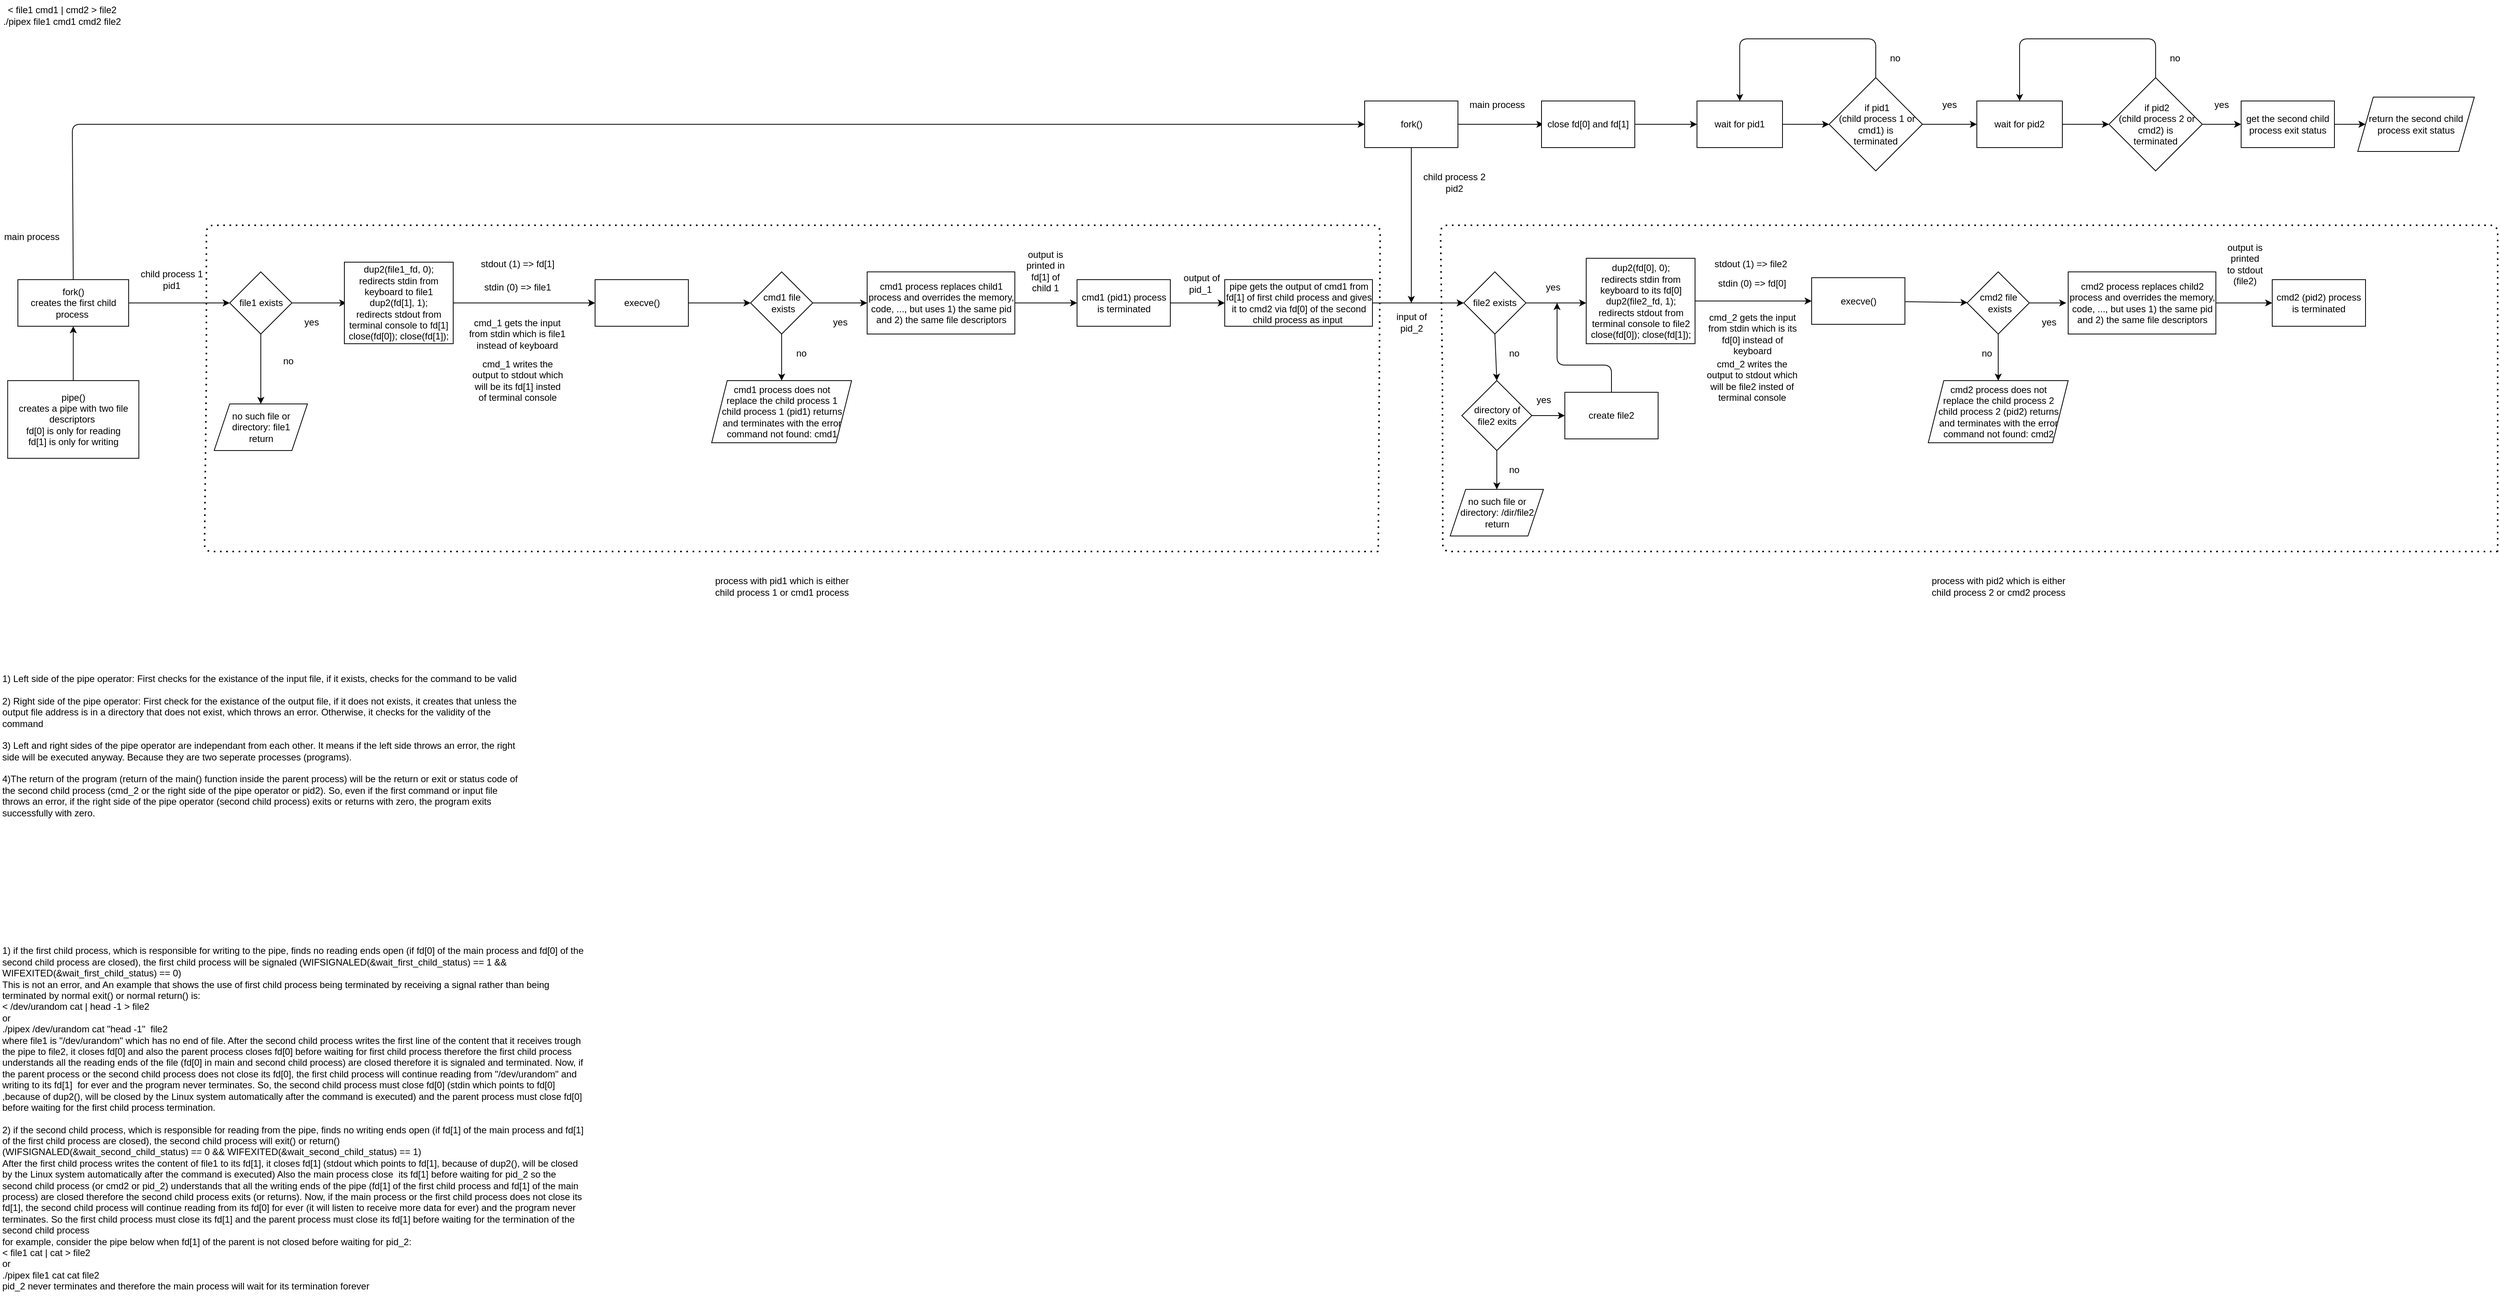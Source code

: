 <mxfile>
    <diagram id="mz87h6Vfa0xbrWu9mmHC" name="Page-1">
        <mxGraphModel dx="2115" dy="743" grid="1" gridSize="10" guides="1" tooltips="1" connect="1" arrows="1" fold="1" page="1" pageScale="1" pageWidth="3300" pageHeight="4681" math="0" shadow="0">
            <root>
                <mxCell id="0"/>
                <mxCell id="1" parent="0"/>
                <mxCell id="2" value="&amp;lt; file1 cmd1 | cmd2 &amp;gt; file2&lt;br&gt;./pipex file1 cmd1 cmd2 file2" style="text;html=1;strokeColor=none;fillColor=none;align=center;verticalAlign=middle;whiteSpace=wrap;rounded=0;" parent="1" vertex="1">
                    <mxGeometry x="77.5" y="70" width="157.5" height="40" as="geometry"/>
                </mxCell>
                <mxCell id="4" style="edgeStyle=none;html=1;entryX=0.5;entryY=0;entryDx=0;entryDy=0;" parent="1" source="3" target="5" edge="1">
                    <mxGeometry relative="1" as="geometry">
                        <mxPoint x="672.5" y="540" as="targetPoint"/>
                    </mxGeometry>
                </mxCell>
                <mxCell id="6" style="edgeStyle=none;html=1;entryX=0;entryY=0.5;entryDx=0;entryDy=0;" parent="1" target="120" edge="1">
                    <mxGeometry relative="1" as="geometry">
                        <mxPoint x="782.5" y="460" as="targetPoint"/>
                        <mxPoint x="652.5" y="460" as="sourcePoint"/>
                    </mxGeometry>
                </mxCell>
                <mxCell id="126" style="edgeStyle=none;html=1;" parent="1" source="3" edge="1">
                    <mxGeometry relative="1" as="geometry">
                        <mxPoint x="522.5" y="460" as="targetPoint"/>
                    </mxGeometry>
                </mxCell>
                <mxCell id="3" value="file1 exists" style="rhombus;whiteSpace=wrap;html=1;" parent="1" vertex="1">
                    <mxGeometry x="372.5" y="420" width="80" height="80" as="geometry"/>
                </mxCell>
                <mxCell id="5" value="no such file or directory: file1&lt;br&gt;return" style="shape=parallelogram;perimeter=parallelogramPerimeter;whiteSpace=wrap;html=1;fixedSize=1;" parent="1" vertex="1">
                    <mxGeometry x="352.5" y="590" width="120" height="60" as="geometry"/>
                </mxCell>
                <mxCell id="7" value="cmd_1 gets the input from stdin which is file1 instead of keyboard" style="text;html=1;strokeColor=none;fillColor=none;align=center;verticalAlign=middle;whiteSpace=wrap;rounded=0;" parent="1" vertex="1">
                    <mxGeometry x="676.25" y="470" width="132.5" height="60" as="geometry"/>
                </mxCell>
                <mxCell id="12" style="edgeStyle=none;html=1;entryX=0;entryY=0.5;entryDx=0;entryDy=0;exitX=1;exitY=0.5;exitDx=0;exitDy=0;" parent="1" source="73" target="56" edge="1">
                    <mxGeometry relative="1" as="geometry">
                        <mxPoint x="1472.5" y="460" as="targetPoint"/>
                        <mxPoint x="1392.5" y="460" as="sourcePoint"/>
                    </mxGeometry>
                </mxCell>
                <mxCell id="11" value="cmd1 process does not &lt;br&gt;replace the child process 1&lt;br&gt;child process 1 (pid1) returns and&amp;nbsp;terminates with the error&lt;br&gt;command not found: cmd1" style="shape=parallelogram;perimeter=parallelogramPerimeter;whiteSpace=wrap;html=1;fixedSize=1;" parent="1" vertex="1">
                    <mxGeometry x="992.5" y="560" width="180" height="80" as="geometry"/>
                </mxCell>
                <mxCell id="13" value="output is printed in fd[1] of child 1" style="text;html=1;strokeColor=none;fillColor=none;align=center;verticalAlign=middle;whiteSpace=wrap;rounded=0;" parent="1" vertex="1">
                    <mxGeometry x="1392.5" y="387.5" width="57.5" height="62.5" as="geometry"/>
                </mxCell>
                <mxCell id="17" value="no" style="text;html=1;strokeColor=none;fillColor=none;align=center;verticalAlign=middle;whiteSpace=wrap;rounded=0;" parent="1" vertex="1">
                    <mxGeometry x="432.5" y="520" width="30" height="30" as="geometry"/>
                </mxCell>
                <mxCell id="20" value="yes" style="text;html=1;strokeColor=none;fillColor=none;align=center;verticalAlign=middle;whiteSpace=wrap;rounded=0;" parent="1" vertex="1">
                    <mxGeometry x="462.5" y="470" width="30" height="30" as="geometry"/>
                </mxCell>
                <mxCell id="26" style="edgeStyle=none;html=1;entryX=0;entryY=0.5;entryDx=0;entryDy=0;" parent="1" target="163" edge="1">
                    <mxGeometry relative="1" as="geometry">
                        <mxPoint x="1950" y="460" as="targetPoint"/>
                        <mxPoint x="1842.5" y="460" as="sourcePoint"/>
                    </mxGeometry>
                </mxCell>
                <mxCell id="24" value="pipe gets the output of cmd1 from fd[1] of first child process and gives it to cmd2 via fd[0] of the second child process as input&amp;nbsp;" style="rounded=0;whiteSpace=wrap;html=1;" parent="1" vertex="1">
                    <mxGeometry x="1652.5" y="430" width="190" height="60" as="geometry"/>
                </mxCell>
                <mxCell id="27" value="input of pid_2" style="text;html=1;strokeColor=none;fillColor=none;align=center;verticalAlign=middle;whiteSpace=wrap;rounded=0;" parent="1" vertex="1">
                    <mxGeometry x="1862.5" y="470" width="60" height="30" as="geometry"/>
                </mxCell>
                <mxCell id="29" value="dup2(file1_fd, 0);&lt;br&gt;redirects stdin from keyboard to file1&lt;br&gt;dup2(fd[1], 1);&lt;br&gt;redirects stdout from terminal console to fd[1]&lt;br&gt;close(fd[0]); close(fd[1]);" style="rounded=0;whiteSpace=wrap;html=1;" parent="1" vertex="1">
                    <mxGeometry x="520" y="407.5" width="140" height="105" as="geometry"/>
                </mxCell>
                <mxCell id="32" value="stdin (0) =&amp;gt; file1" style="text;html=1;strokeColor=none;fillColor=none;align=center;verticalAlign=middle;whiteSpace=wrap;rounded=0;" parent="1" vertex="1">
                    <mxGeometry x="692.5" y="430" width="100" height="20" as="geometry"/>
                </mxCell>
                <mxCell id="42" style="edgeStyle=none;html=1;exitX=0.5;exitY=0;exitDx=0;exitDy=0;entryX=0;entryY=0.5;entryDx=0;entryDy=0;" parent="1" source="41" target="48" edge="1">
                    <mxGeometry relative="1" as="geometry">
                        <mxPoint x="1552.5" y="320" as="targetPoint"/>
                        <Array as="points">
                            <mxPoint x="170" y="230"/>
                        </Array>
                    </mxGeometry>
                </mxCell>
                <mxCell id="46" style="edgeStyle=none;html=1;" parent="1" source="41" edge="1">
                    <mxGeometry relative="1" as="geometry">
                        <mxPoint x="372.5" y="460" as="targetPoint"/>
                    </mxGeometry>
                </mxCell>
                <mxCell id="41" value="fork()&lt;br&gt;creates the first child process&amp;nbsp;" style="rounded=0;whiteSpace=wrap;html=1;" parent="1" vertex="1">
                    <mxGeometry x="100" y="430" width="142.5" height="60" as="geometry"/>
                </mxCell>
                <mxCell id="43" value="main process" style="text;html=1;strokeColor=none;fillColor=none;align=center;verticalAlign=middle;whiteSpace=wrap;rounded=0;" parent="1" vertex="1">
                    <mxGeometry x="77.5" y="360" width="80" height="30" as="geometry"/>
                </mxCell>
                <mxCell id="47" value="child process 1&lt;br&gt;pid1" style="text;html=1;strokeColor=none;fillColor=none;align=center;verticalAlign=middle;whiteSpace=wrap;rounded=0;" parent="1" vertex="1">
                    <mxGeometry x="252.5" y="410" width="90" height="40" as="geometry"/>
                </mxCell>
                <mxCell id="52" style="edgeStyle=none;html=1;" parent="1" source="48" edge="1">
                    <mxGeometry relative="1" as="geometry">
                        <mxPoint x="2062.5" y="230" as="targetPoint"/>
                    </mxGeometry>
                </mxCell>
                <mxCell id="53" style="edgeStyle=none;html=1;exitX=0.5;exitY=1;exitDx=0;exitDy=0;" parent="1" source="48" edge="1">
                    <mxGeometry relative="1" as="geometry">
                        <mxPoint x="1892.5" y="460" as="targetPoint"/>
                    </mxGeometry>
                </mxCell>
                <mxCell id="48" value="fork()" style="rounded=0;whiteSpace=wrap;html=1;" parent="1" vertex="1">
                    <mxGeometry x="1832.5" y="200" width="120" height="60" as="geometry"/>
                </mxCell>
                <mxCell id="50" value="child process 2&lt;br&gt;pid2" style="text;html=1;strokeColor=none;fillColor=none;align=center;verticalAlign=middle;whiteSpace=wrap;rounded=0;" parent="1" vertex="1">
                    <mxGeometry x="1902.5" y="290" width="90" height="30" as="geometry"/>
                </mxCell>
                <mxCell id="51" value="main process" style="text;html=1;strokeColor=none;fillColor=none;align=center;verticalAlign=middle;whiteSpace=wrap;rounded=0;" parent="1" vertex="1">
                    <mxGeometry x="1962.5" y="190" width="80" height="30" as="geometry"/>
                </mxCell>
                <mxCell id="55" style="edgeStyle=none;html=1;entryX=0;entryY=0.5;entryDx=0;entryDy=0;" parent="1" target="66" edge="1">
                    <mxGeometry relative="1" as="geometry">
                        <mxPoint x="902.5" y="460" as="sourcePoint"/>
                        <mxPoint x="972.5" y="460" as="targetPoint"/>
                    </mxGeometry>
                </mxCell>
                <mxCell id="57" style="edgeStyle=none;html=1;" parent="1" source="56" edge="1">
                    <mxGeometry relative="1" as="geometry">
                        <mxPoint x="1652.5" y="460" as="targetPoint"/>
                    </mxGeometry>
                </mxCell>
                <mxCell id="56" value="cmd1 (pid1) process is terminated" style="rounded=0;whiteSpace=wrap;html=1;" parent="1" vertex="1">
                    <mxGeometry x="1462.5" y="430" width="120" height="60" as="geometry"/>
                </mxCell>
                <mxCell id="58" value="output of pid_1&amp;nbsp;" style="text;html=1;strokeColor=none;fillColor=none;align=center;verticalAlign=middle;whiteSpace=wrap;rounded=0;" parent="1" vertex="1">
                    <mxGeometry x="1592.5" y="420" width="60" height="30" as="geometry"/>
                </mxCell>
                <mxCell id="67" style="edgeStyle=none;html=1;" parent="1" source="66" edge="1">
                    <mxGeometry relative="1" as="geometry">
                        <mxPoint x="1082.5" y="560" as="targetPoint"/>
                    </mxGeometry>
                </mxCell>
                <mxCell id="69" style="edgeStyle=none;html=1;" parent="1" source="66" edge="1">
                    <mxGeometry relative="1" as="geometry">
                        <mxPoint x="1192.5" y="460" as="targetPoint"/>
                    </mxGeometry>
                </mxCell>
                <mxCell id="66" value="cmd1 file&lt;br&gt;&amp;nbsp;exists" style="rhombus;whiteSpace=wrap;html=1;" parent="1" vertex="1">
                    <mxGeometry x="1042.5" y="420" width="80" height="80" as="geometry"/>
                </mxCell>
                <mxCell id="68" value="no" style="text;html=1;strokeColor=none;fillColor=none;align=center;verticalAlign=middle;whiteSpace=wrap;rounded=0;" parent="1" vertex="1">
                    <mxGeometry x="1092.5" y="510" width="30" height="30" as="geometry"/>
                </mxCell>
                <mxCell id="70" value="yes" style="text;html=1;strokeColor=none;fillColor=none;align=center;verticalAlign=middle;whiteSpace=wrap;rounded=0;" parent="1" vertex="1">
                    <mxGeometry x="1142.5" y="470" width="30" height="30" as="geometry"/>
                </mxCell>
                <mxCell id="73" value="cmd1 process replaces child1 process and overrides the memory, code, ..., but uses 1) the same pid and 2) the same file descriptors" style="rounded=0;whiteSpace=wrap;html=1;" parent="1" vertex="1">
                    <mxGeometry x="1192.5" y="420" width="190" height="80" as="geometry"/>
                </mxCell>
                <mxCell id="104" style="edgeStyle=none;html=1;" parent="1" source="103" edge="1">
                    <mxGeometry relative="1" as="geometry">
                        <mxPoint x="2430" y="230" as="targetPoint"/>
                    </mxGeometry>
                </mxCell>
                <mxCell id="103" value="wait for pid1" style="rounded=0;whiteSpace=wrap;html=1;" parent="1" vertex="1">
                    <mxGeometry x="2260" y="200" width="110" height="60" as="geometry"/>
                </mxCell>
                <mxCell id="106" style="edgeStyle=none;html=1;exitX=0.5;exitY=0;exitDx=0;exitDy=0;entryX=0.5;entryY=0;entryDx=0;entryDy=0;" parent="1" source="105" target="103" edge="1">
                    <mxGeometry relative="1" as="geometry">
                        <mxPoint x="2320" y="120" as="targetPoint"/>
                        <Array as="points">
                            <mxPoint x="2490" y="120"/>
                            <mxPoint x="2315" y="120"/>
                        </Array>
                    </mxGeometry>
                </mxCell>
                <mxCell id="108" style="edgeStyle=none;html=1;" parent="1" source="105" edge="1">
                    <mxGeometry relative="1" as="geometry">
                        <mxPoint x="2620" y="230" as="targetPoint"/>
                    </mxGeometry>
                </mxCell>
                <mxCell id="105" value="&amp;nbsp;if pid1&lt;br&gt;&amp;nbsp;(child process 1 or cmd1) is &lt;br&gt;terminated" style="rhombus;whiteSpace=wrap;html=1;" parent="1" vertex="1">
                    <mxGeometry x="2430" y="170" width="120" height="120" as="geometry"/>
                </mxCell>
                <mxCell id="107" value="no" style="text;html=1;strokeColor=none;fillColor=none;align=center;verticalAlign=middle;whiteSpace=wrap;rounded=0;" parent="1" vertex="1">
                    <mxGeometry x="2500" y="130" width="30" height="30" as="geometry"/>
                </mxCell>
                <mxCell id="109" value="yes" style="text;html=1;strokeColor=none;fillColor=none;align=center;verticalAlign=middle;whiteSpace=wrap;rounded=0;" parent="1" vertex="1">
                    <mxGeometry x="2570" y="190" width="30" height="30" as="geometry"/>
                </mxCell>
                <mxCell id="112" style="edgeStyle=none;html=1;" parent="1" source="110" edge="1">
                    <mxGeometry relative="1" as="geometry">
                        <mxPoint x="2790" y="230" as="targetPoint"/>
                    </mxGeometry>
                </mxCell>
                <mxCell id="110" value="wait for pid2" style="rounded=0;whiteSpace=wrap;html=1;" parent="1" vertex="1">
                    <mxGeometry x="2620" y="200" width="110" height="60" as="geometry"/>
                </mxCell>
                <mxCell id="115" style="edgeStyle=none;html=1;" parent="1" source="111" edge="1">
                    <mxGeometry relative="1" as="geometry">
                        <mxPoint x="2960" y="230" as="targetPoint"/>
                    </mxGeometry>
                </mxCell>
                <mxCell id="111" value="&amp;nbsp;if pid2&lt;br&gt;&amp;nbsp;(child process 2 or cmd2) is &lt;br&gt;terminated" style="rhombus;whiteSpace=wrap;html=1;" parent="1" vertex="1">
                    <mxGeometry x="2790" y="170" width="120" height="120" as="geometry"/>
                </mxCell>
                <mxCell id="113" style="edgeStyle=none;html=1;exitX=0.5;exitY=0;exitDx=0;exitDy=0;entryX=0.5;entryY=0;entryDx=0;entryDy=0;" parent="1" source="111" target="110" edge="1">
                    <mxGeometry relative="1" as="geometry">
                        <mxPoint x="2670" y="190" as="targetPoint"/>
                        <mxPoint x="2845" y="160" as="sourcePoint"/>
                        <Array as="points">
                            <mxPoint x="2850" y="120"/>
                            <mxPoint x="2675" y="120"/>
                        </Array>
                    </mxGeometry>
                </mxCell>
                <mxCell id="114" value="no" style="text;html=1;strokeColor=none;fillColor=none;align=center;verticalAlign=middle;whiteSpace=wrap;rounded=0;" parent="1" vertex="1">
                    <mxGeometry x="2860" y="130" width="30" height="30" as="geometry"/>
                </mxCell>
                <mxCell id="116" value="yes" style="text;html=1;strokeColor=none;fillColor=none;align=center;verticalAlign=middle;whiteSpace=wrap;rounded=0;" parent="1" vertex="1">
                    <mxGeometry x="2920" y="190" width="30" height="30" as="geometry"/>
                </mxCell>
                <mxCell id="117" value="return the second child process exit status" style="shape=parallelogram;perimeter=parallelogramPerimeter;whiteSpace=wrap;html=1;fixedSize=1;" parent="1" vertex="1">
                    <mxGeometry x="3110" y="195" width="150" height="70" as="geometry"/>
                </mxCell>
                <mxCell id="119" style="edgeStyle=none;html=1;entryX=0.5;entryY=1;entryDx=0;entryDy=0;" parent="1" source="118" target="41" edge="1">
                    <mxGeometry relative="1" as="geometry"/>
                </mxCell>
                <mxCell id="118" value="pipe()&lt;br&gt;creates a pipe with two file descriptors&amp;nbsp;&lt;br&gt;fd[0] is only for reading&lt;br&gt;fd[1] is only for writing" style="rounded=0;whiteSpace=wrap;html=1;" parent="1" vertex="1">
                    <mxGeometry x="86.87" y="560" width="168.75" height="100" as="geometry"/>
                </mxCell>
                <mxCell id="120" value="execve()" style="rounded=0;whiteSpace=wrap;html=1;" parent="1" vertex="1">
                    <mxGeometry x="842.5" y="430" width="120" height="60" as="geometry"/>
                </mxCell>
                <mxCell id="121" value="" style="endArrow=none;dashed=1;html=1;dashPattern=1 3;strokeWidth=2;" parent="1" edge="1">
                    <mxGeometry width="50" height="50" relative="1" as="geometry">
                        <mxPoint x="1850" y="780" as="sourcePoint"/>
                        <mxPoint x="1850" y="780" as="targetPoint"/>
                        <Array as="points">
                            <mxPoint x="340" y="780"/>
                            <mxPoint x="342.5" y="550"/>
                            <mxPoint x="342.5" y="360"/>
                            <mxPoint x="1852.5" y="360"/>
                        </Array>
                    </mxGeometry>
                </mxCell>
                <mxCell id="122" value="process with pid1 which is either child process 1 or cmd1 process" style="text;html=1;strokeColor=none;fillColor=none;align=center;verticalAlign=middle;whiteSpace=wrap;rounded=0;" parent="1" vertex="1">
                    <mxGeometry x="992.5" y="800" width="180" height="50" as="geometry"/>
                </mxCell>
                <mxCell id="123" value="" style="endArrow=none;dashed=1;html=1;dashPattern=1 3;strokeWidth=2;" parent="1" edge="1">
                    <mxGeometry width="50" height="50" relative="1" as="geometry">
                        <mxPoint x="3290" y="780" as="sourcePoint"/>
                        <mxPoint x="3290" y="780" as="targetPoint"/>
                        <Array as="points">
                            <mxPoint x="1933" y="780"/>
                            <mxPoint x="1932.5" y="550"/>
                            <mxPoint x="1930" y="360"/>
                            <mxPoint x="3290" y="360"/>
                        </Array>
                    </mxGeometry>
                </mxCell>
                <mxCell id="124" value="process with pid2 which is either child process 2 or cmd2 process" style="text;html=1;strokeColor=none;fillColor=none;align=center;verticalAlign=middle;whiteSpace=wrap;rounded=0;" parent="1" vertex="1">
                    <mxGeometry x="2557.5" y="800" width="180" height="50" as="geometry"/>
                </mxCell>
                <mxCell id="125" value="1) Left side of the pipe operator: First checks for the existance of the input file, if it exists, checks for the command to be valid&lt;br&gt;&lt;br&gt;2) Right side of the pipe operator: First check for the existance of the output file, if it does not exists, it creates that unless the output file address is in a directory that does not exist, which throws an error. Otherwise, it checks for the validity of the command&lt;br&gt;&lt;br&gt;3) Left and right sides of the pipe operator are independant from each other. It means if the left side throws an error, the right side will be executed anyway. Because they are two seperate processes (programs).&lt;br&gt;&lt;br&gt;4)The return of the program (return of the main() function inside the parent process) will be the return or exit or status code of the second child process (cmd_2 or the right side of the pipe operator or pid2). So, even if the first command or input file throws an error, if the right side of the pipe operator (second child process) exits or returns with zero, the program exits successfully with zero." style="text;html=1;strokeColor=none;fillColor=none;align=left;verticalAlign=middle;whiteSpace=wrap;rounded=0;" parent="1" vertex="1">
                    <mxGeometry x="77.5" y="930" width="670" height="200" as="geometry"/>
                </mxCell>
                <mxCell id="128" value="cmd_1 writes the output to stdout which will be its fd[1] insted of terminal console" style="text;html=1;strokeColor=none;fillColor=none;align=center;verticalAlign=middle;whiteSpace=wrap;rounded=0;" parent="1" vertex="1">
                    <mxGeometry x="682.5" y="530" width="120" height="60" as="geometry"/>
                </mxCell>
                <mxCell id="129" value="stdout (1) =&amp;gt; fd[1]" style="text;html=1;strokeColor=none;fillColor=none;align=center;verticalAlign=middle;whiteSpace=wrap;rounded=0;" parent="1" vertex="1">
                    <mxGeometry x="692.5" y="400" width="100" height="20" as="geometry"/>
                </mxCell>
                <mxCell id="142" style="edgeStyle=none;html=1;" parent="1" source="141" edge="1">
                    <mxGeometry relative="1" as="geometry">
                        <mxPoint x="2260" y="230" as="targetPoint"/>
                    </mxGeometry>
                </mxCell>
                <mxCell id="141" value="close fd[0] and fd[1]" style="rounded=0;whiteSpace=wrap;html=1;" parent="1" vertex="1">
                    <mxGeometry x="2060" y="200" width="120" height="60" as="geometry"/>
                </mxCell>
                <mxCell id="144" value="1) if the first child process, which is responsible for writing to the pipe, finds no reading ends open (if fd[0] of the main process and fd[0] of the second child process are closed), the first child process&amp;nbsp;will be signaled (WIFSIGNALED(&amp;amp;wait_first_child_status) == 1 &amp;amp;&amp;amp; WIFEXITED(&amp;amp;wait_first_child_status) == 0) &lt;br&gt;This is not an error, and An example that shows the use of first child process being terminated by receiving a signal rather than being terminated by normal exit() or normal return() is:&lt;br&gt;&amp;lt; /dev/urandom cat | head -1 &amp;gt; file2&lt;br&gt;or&lt;br&gt;./pipex /dev/urandom cat &quot;head -1&quot;&amp;nbsp; file2&lt;br&gt;where file1 is &quot;/dev/urandom&quot; which has no end of file. After the second child process writes the first line of the content that it receives trough the pipe to file2, it closes fd[0] and also the parent process closes fd[0] before waiting for first child process therefore the first child process understands all the reading ends of the file (fd[0] in main and second child process) are closed therefore it is signaled and terminated. Now, if the parent process or the second child process does not close its fd[0], the first child process will continue reading from &quot;/dev/urandom&quot; and writing to its fd[1]&amp;nbsp; for ever and the program never terminates. So, the second child process must close fd[0] (stdin which points to fd[0] ,because of dup2(), will be closed by the Linux system automatically after the command is executed) and the parent process must close fd[0] before waiting for the first child process termination.&amp;nbsp;&lt;br&gt;&lt;br&gt;2) if the second child process, which is responsible for reading from the pipe, finds no writing ends open (if fd[1] of the main process and fd[1] of the first child process are closed), the second child process will exit() or return()&lt;br&gt;(WIFSIGNALED(&amp;amp;wait_second_child_status) == 0 &amp;amp;&amp;amp; WIFEXITED(&amp;amp;wait_second_child_status) == 1)&lt;br&gt;After the first child process writes the content of file1 to its fd[1], it closes fd[1] (stdout which points to fd[1], because of dup2(), will be closed by the Linux system automatically after the command is executed) Also the main process close&amp;nbsp; its fd[1] before waiting for pid_2 so the second child process (or cmd2 or pid_2) understands that all the writing ends of the pipe (fd[1] of the first child process and fd[1] of the main process) are closed therefore the second child process exits (or returns). Now, if the main process or the first child process does not close its fd[1], the second child process will continue reading from its fd[0] for ever (it will listen to receive more data for ever) and the program never terminates. So the first child process must close its fd[1] and the parent process must close its fd[1] before waiting for the termination of the second child process&amp;nbsp;&lt;br&gt;for example, consider the pipe below when fd[1] of the parent is not closed before waiting for pid_2:&lt;br&gt;&amp;lt; file1 cat | cat &amp;gt; file2&lt;br&gt;or&lt;br&gt;./pipex file1 cat cat file2&lt;br&gt;pid_2 never terminates and therefore the main process will wait for its termination forever" style="text;html=1;strokeColor=none;fillColor=none;align=left;verticalAlign=middle;whiteSpace=wrap;rounded=0;" parent="1" vertex="1">
                    <mxGeometry x="77.5" y="1280" width="750" height="460" as="geometry"/>
                </mxCell>
                <mxCell id="145" style="edgeStyle=none;html=1;entryX=0;entryY=0.5;entryDx=0;entryDy=0;" edge="1" parent="1" source="146" target="149">
                    <mxGeometry relative="1" as="geometry">
                        <mxPoint x="2465" y="867.5" as="targetPoint"/>
                    </mxGeometry>
                </mxCell>
                <mxCell id="146" value="dup2(fd[0], 0);&lt;br&gt;redirects stdin from keyboard to its fd[0]&lt;br&gt;dup2(file2_fd, 1);&lt;br&gt;redirects stdout from terminal console to file2&lt;br&gt;close(fd[0]); close(fd[1]);" style="rounded=0;whiteSpace=wrap;html=1;" vertex="1" parent="1">
                    <mxGeometry x="2117.5" y="402.5" width="140" height="110" as="geometry"/>
                </mxCell>
                <mxCell id="148" style="edgeStyle=none;html=1;" edge="1" parent="1" source="149" target="152">
                    <mxGeometry relative="1" as="geometry"/>
                </mxCell>
                <mxCell id="149" value="execve()" style="rounded=0;whiteSpace=wrap;html=1;" vertex="1" parent="1">
                    <mxGeometry x="2407.5" y="427.5" width="120" height="60" as="geometry"/>
                </mxCell>
                <mxCell id="150" style="edgeStyle=none;html=1;entryX=0.5;entryY=0;entryDx=0;entryDy=0;exitX=0.5;exitY=1;exitDx=0;exitDy=0;" edge="1" parent="1" source="152" target="153">
                    <mxGeometry relative="1" as="geometry"/>
                </mxCell>
                <mxCell id="151" style="edgeStyle=none;html=1;" edge="1" parent="1" source="152">
                    <mxGeometry relative="1" as="geometry">
                        <mxPoint x="2735" y="460" as="targetPoint"/>
                    </mxGeometry>
                </mxCell>
                <mxCell id="152" value="cmd2 file&lt;br&gt;&amp;nbsp;exists" style="rhombus;whiteSpace=wrap;html=1;" vertex="1" parent="1">
                    <mxGeometry x="2607.5" y="420" width="80" height="80" as="geometry"/>
                </mxCell>
                <mxCell id="153" value="cmd2 process does not&lt;br&gt;replace the child process 2&lt;br&gt;child process 2 (pid2) returns and&amp;nbsp;terminates with the error&lt;br&gt;command not found: cmd2" style="shape=parallelogram;perimeter=parallelogramPerimeter;whiteSpace=wrap;html=1;fixedSize=1;" vertex="1" parent="1">
                    <mxGeometry x="2557.5" y="560" width="180" height="80" as="geometry"/>
                </mxCell>
                <mxCell id="154" value="no" style="text;html=1;strokeColor=none;fillColor=none;align=center;verticalAlign=middle;whiteSpace=wrap;rounded=0;" vertex="1" parent="1">
                    <mxGeometry x="2617.5" y="510" width="30" height="30" as="geometry"/>
                </mxCell>
                <mxCell id="155" value="yes" style="text;html=1;strokeColor=none;fillColor=none;align=center;verticalAlign=middle;whiteSpace=wrap;rounded=0;" vertex="1" parent="1">
                    <mxGeometry x="2697.5" y="470" width="30" height="30" as="geometry"/>
                </mxCell>
                <mxCell id="156" style="edgeStyle=none;html=1;entryX=0;entryY=0.5;entryDx=0;entryDy=0;" edge="1" parent="1" source="157">
                    <mxGeometry relative="1" as="geometry">
                        <mxPoint x="3000" y="460" as="targetPoint"/>
                    </mxGeometry>
                </mxCell>
                <mxCell id="157" value="cmd2 process replaces child2 process and overrides the memory, code, ..., but uses 1) the same pid and 2) the same file descriptors" style="rounded=0;whiteSpace=wrap;html=1;" vertex="1" parent="1">
                    <mxGeometry x="2737.5" y="420" width="190" height="80" as="geometry"/>
                </mxCell>
                <mxCell id="158" value="output is printed to stdout (file2)" style="text;html=1;strokeColor=none;fillColor=none;align=center;verticalAlign=middle;whiteSpace=wrap;rounded=0;" vertex="1" parent="1">
                    <mxGeometry x="2940" y="377.5" width="50" height="65" as="geometry"/>
                </mxCell>
                <mxCell id="161" style="edgeStyle=none;html=1;exitX=0.5;exitY=1;exitDx=0;exitDy=0;entryX=0.5;entryY=0;entryDx=0;entryDy=0;" edge="1" parent="1" source="163" target="176">
                    <mxGeometry relative="1" as="geometry">
                        <mxPoint x="2000" y="530" as="targetPoint"/>
                    </mxGeometry>
                </mxCell>
                <mxCell id="162" style="edgeStyle=none;html=1;" edge="1" parent="1" source="163">
                    <mxGeometry relative="1" as="geometry">
                        <mxPoint x="2117.5" y="460" as="targetPoint"/>
                    </mxGeometry>
                </mxCell>
                <mxCell id="163" value="file2 exists" style="rhombus;whiteSpace=wrap;html=1;" vertex="1" parent="1">
                    <mxGeometry x="1960" y="420" width="80" height="80" as="geometry"/>
                </mxCell>
                <mxCell id="164" value="no" style="text;html=1;strokeColor=none;fillColor=none;align=center;verticalAlign=middle;whiteSpace=wrap;rounded=0;" vertex="1" parent="1">
                    <mxGeometry x="2010" y="510" width="30" height="30" as="geometry"/>
                </mxCell>
                <mxCell id="183" style="edgeStyle=none;html=1;exitX=0.5;exitY=0;exitDx=0;exitDy=0;" edge="1" parent="1" source="166">
                    <mxGeometry relative="1" as="geometry">
                        <mxPoint x="2080" y="460" as="targetPoint"/>
                        <Array as="points">
                            <mxPoint x="2150" y="540"/>
                            <mxPoint x="2080" y="540"/>
                        </Array>
                    </mxGeometry>
                </mxCell>
                <mxCell id="166" value="create file2" style="rounded=0;whiteSpace=wrap;html=1;" vertex="1" parent="1">
                    <mxGeometry x="2090" y="575" width="120" height="60" as="geometry"/>
                </mxCell>
                <mxCell id="167" value="yes" style="text;html=1;strokeColor=none;fillColor=none;align=center;verticalAlign=middle;whiteSpace=wrap;rounded=0;" vertex="1" parent="1">
                    <mxGeometry x="2060" y="425" width="30" height="30" as="geometry"/>
                </mxCell>
                <mxCell id="168" value="cmd2 (pid2) process is terminated" style="rounded=0;whiteSpace=wrap;html=1;" vertex="1" parent="1">
                    <mxGeometry x="3000" y="430" width="120" height="60" as="geometry"/>
                </mxCell>
                <mxCell id="169" value="stdout (1) =&amp;gt; file2&amp;nbsp;" style="text;html=1;strokeColor=none;fillColor=none;align=center;verticalAlign=middle;whiteSpace=wrap;rounded=0;" vertex="1" parent="1">
                    <mxGeometry x="2281.25" y="400" width="100" height="20" as="geometry"/>
                </mxCell>
                <mxCell id="170" value="stdin (0) =&amp;gt; fd[0]" style="text;html=1;strokeColor=none;fillColor=none;align=center;verticalAlign=middle;whiteSpace=wrap;rounded=0;" vertex="1" parent="1">
                    <mxGeometry x="2281.25" y="425" width="100" height="20" as="geometry"/>
                </mxCell>
                <mxCell id="171" value="cmd_2 gets the input from stdin which is its fd[0] instead of keyboard" style="text;html=1;strokeColor=none;fillColor=none;align=center;verticalAlign=middle;whiteSpace=wrap;rounded=0;" vertex="1" parent="1">
                    <mxGeometry x="2268.75" y="470" width="125" height="60" as="geometry"/>
                </mxCell>
                <mxCell id="172" value="cmd_2 writes the output to stdout which will be file2 insted of terminal console" style="text;html=1;strokeColor=none;fillColor=none;align=center;verticalAlign=middle;whiteSpace=wrap;rounded=0;" vertex="1" parent="1">
                    <mxGeometry x="2271.25" y="530" width="120" height="60" as="geometry"/>
                </mxCell>
                <mxCell id="177" style="edgeStyle=none;html=1;" edge="1" parent="1" source="176">
                    <mxGeometry relative="1" as="geometry">
                        <mxPoint x="2002.5" y="700" as="targetPoint"/>
                    </mxGeometry>
                </mxCell>
                <mxCell id="181" style="edgeStyle=none;html=1;" edge="1" parent="1" source="176">
                    <mxGeometry relative="1" as="geometry">
                        <mxPoint x="2090" y="605" as="targetPoint"/>
                    </mxGeometry>
                </mxCell>
                <mxCell id="176" value="directory of &lt;br&gt;file2 exits" style="rhombus;whiteSpace=wrap;html=1;" vertex="1" parent="1">
                    <mxGeometry x="1957.5" y="560" width="90" height="90" as="geometry"/>
                </mxCell>
                <mxCell id="179" value="no" style="text;html=1;strokeColor=none;fillColor=none;align=center;verticalAlign=middle;whiteSpace=wrap;rounded=0;" vertex="1" parent="1">
                    <mxGeometry x="2010" y="660" width="30" height="30" as="geometry"/>
                </mxCell>
                <mxCell id="180" value="no such file or directory: /dir/file2&lt;br&gt;return" style="shape=parallelogram;perimeter=parallelogramPerimeter;whiteSpace=wrap;html=1;fixedSize=1;" vertex="1" parent="1">
                    <mxGeometry x="1942.5" y="700" width="120" height="60" as="geometry"/>
                </mxCell>
                <mxCell id="182" value="yes" style="text;html=1;strokeColor=none;fillColor=none;align=center;verticalAlign=middle;whiteSpace=wrap;rounded=0;" vertex="1" parent="1">
                    <mxGeometry x="2047.5" y="570" width="30" height="30" as="geometry"/>
                </mxCell>
                <mxCell id="185" style="edgeStyle=none;html=1;" edge="1" parent="1" source="184">
                    <mxGeometry relative="1" as="geometry">
                        <mxPoint x="3120" y="230" as="targetPoint"/>
                    </mxGeometry>
                </mxCell>
                <mxCell id="184" value="get the second child process exit status" style="rounded=0;whiteSpace=wrap;html=1;" vertex="1" parent="1">
                    <mxGeometry x="2960" y="200" width="120" height="60" as="geometry"/>
                </mxCell>
            </root>
        </mxGraphModel>
    </diagram>
</mxfile>